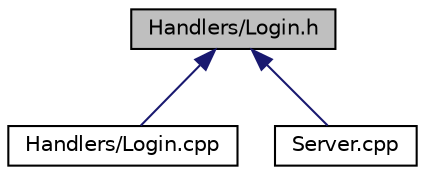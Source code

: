 digraph "Handlers/Login.h"
{
  edge [fontname="Helvetica",fontsize="10",labelfontname="Helvetica",labelfontsize="10"];
  node [fontname="Helvetica",fontsize="10",shape=record];
  Node1 [label="Handlers/Login.h",height=0.2,width=0.4,color="black", fillcolor="grey75", style="filled", fontcolor="black"];
  Node1 -> Node2 [dir="back",color="midnightblue",fontsize="10",style="solid"];
  Node2 [label="Handlers/Login.cpp",height=0.2,width=0.4,color="black", fillcolor="white", style="filled",URL="$_login_8cpp.html"];
  Node1 -> Node3 [dir="back",color="midnightblue",fontsize="10",style="solid"];
  Node3 [label="Server.cpp",height=0.2,width=0.4,color="black", fillcolor="white", style="filled",URL="$_server_8cpp.html"];
}
